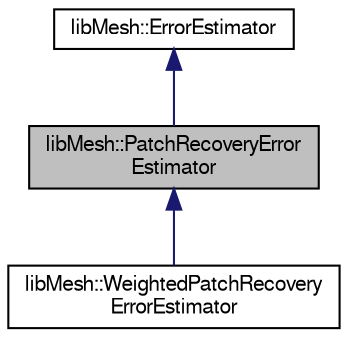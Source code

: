 digraph "libMesh::PatchRecoveryErrorEstimator"
{
  edge [fontname="FreeSans",fontsize="10",labelfontname="FreeSans",labelfontsize="10"];
  node [fontname="FreeSans",fontsize="10",shape=record];
  Node1 [label="libMesh::PatchRecoveryError\lEstimator",height=0.2,width=0.4,color="black", fillcolor="grey75", style="filled", fontcolor="black"];
  Node2 -> Node1 [dir="back",color="midnightblue",fontsize="10",style="solid",fontname="FreeSans"];
  Node2 [label="libMesh::ErrorEstimator",height=0.2,width=0.4,color="black", fillcolor="white", style="filled",URL="$classlibMesh_1_1ErrorEstimator.html"];
  Node1 -> Node3 [dir="back",color="midnightblue",fontsize="10",style="solid",fontname="FreeSans"];
  Node3 [label="libMesh::WeightedPatchRecovery\lErrorEstimator",height=0.2,width=0.4,color="black", fillcolor="white", style="filled",URL="$classlibMesh_1_1WeightedPatchRecoveryErrorEstimator.html"];
}
